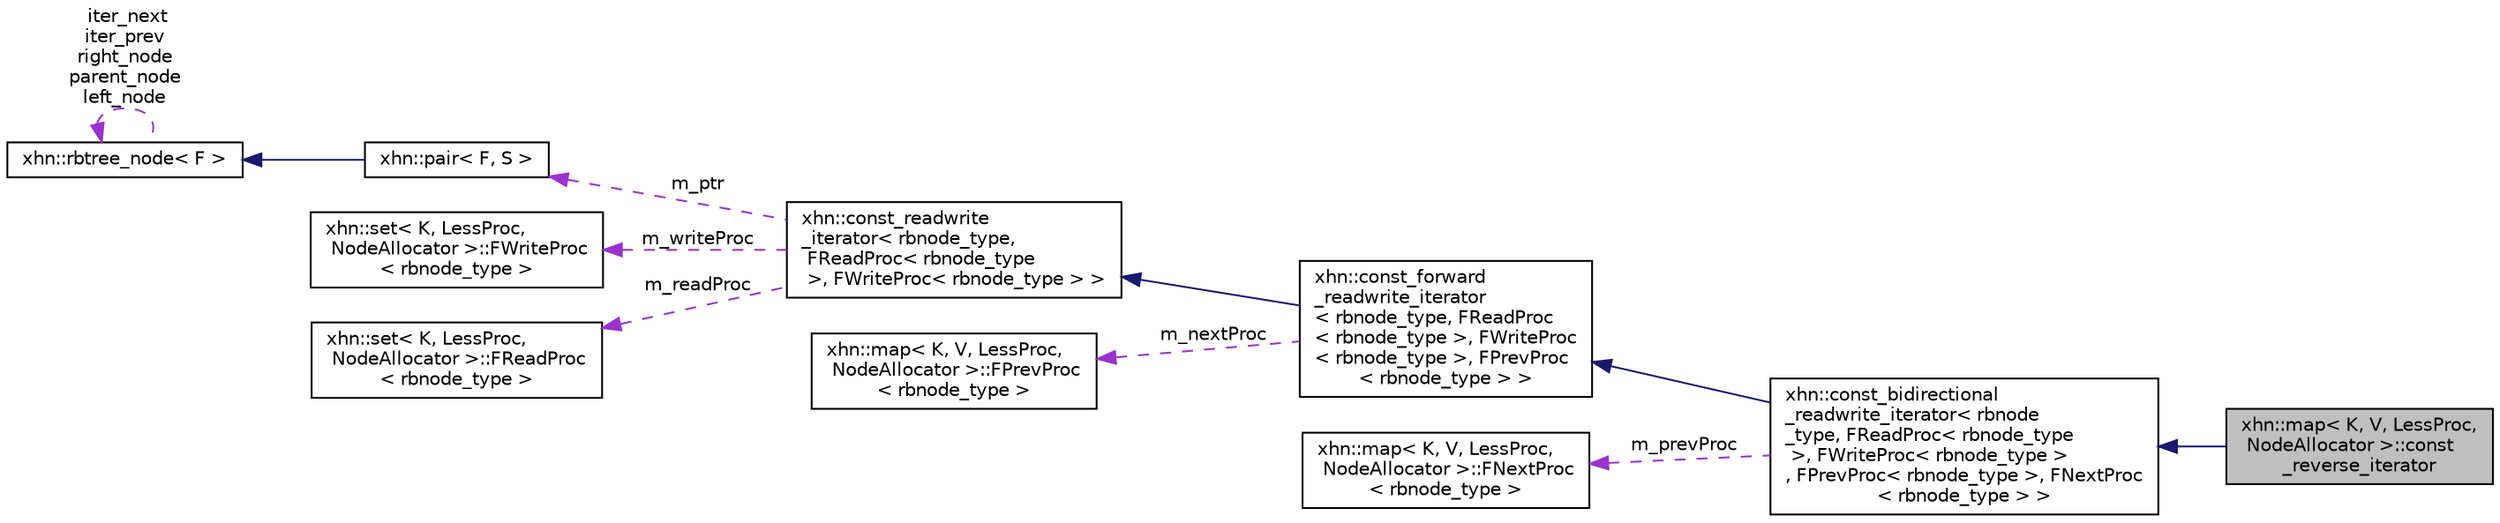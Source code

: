 digraph "xhn::map&lt; K, V, LessProc, NodeAllocator &gt;::const_reverse_iterator"
{
  edge [fontname="Helvetica",fontsize="10",labelfontname="Helvetica",labelfontsize="10"];
  node [fontname="Helvetica",fontsize="10",shape=record];
  rankdir="LR";
  Node1 [label="xhn::map\< K, V, LessProc,\l NodeAllocator \>::const\l_reverse_iterator",height=0.2,width=0.4,color="black", fillcolor="grey75", style="filled", fontcolor="black"];
  Node2 -> Node1 [dir="back",color="midnightblue",fontsize="10",style="solid",fontname="Helvetica"];
  Node2 [label="xhn::const_bidirectional\l_readwrite_iterator\< rbnode\l_type, FReadProc\< rbnode_type\l \>, FWriteProc\< rbnode_type \>\l, FPrevProc\< rbnode_type \>, FNextProc\l\< rbnode_type \> \>",height=0.2,width=0.4,color="black", fillcolor="white", style="filled",URL="$classxhn_1_1const__bidirectional__readwrite__iterator.html"];
  Node3 -> Node2 [dir="back",color="midnightblue",fontsize="10",style="solid",fontname="Helvetica"];
  Node3 [label="xhn::const_forward\l_readwrite_iterator\l\< rbnode_type, FReadProc\l\< rbnode_type \>, FWriteProc\l\< rbnode_type \>, FPrevProc\l\< rbnode_type \> \>",height=0.2,width=0.4,color="black", fillcolor="white", style="filled",URL="$classxhn_1_1const__forward__readwrite__iterator.html"];
  Node4 -> Node3 [dir="back",color="midnightblue",fontsize="10",style="solid",fontname="Helvetica"];
  Node4 [label="xhn::const_readwrite\l_iterator\< rbnode_type,\l FReadProc\< rbnode_type\l \>, FWriteProc\< rbnode_type \> \>",height=0.2,width=0.4,color="black", fillcolor="white", style="filled",URL="$classxhn_1_1const__readwrite__iterator.html"];
  Node5 -> Node4 [dir="back",color="darkorchid3",fontsize="10",style="dashed",label=" m_ptr" ,fontname="Helvetica"];
  Node5 [label="xhn::pair\< F, S \>",height=0.2,width=0.4,color="black", fillcolor="white", style="filled",URL="$classxhn_1_1pair.html"];
  Node6 -> Node5 [dir="back",color="midnightblue",fontsize="10",style="solid",fontname="Helvetica"];
  Node6 [label="xhn::rbtree_node\< F \>",height=0.2,width=0.4,color="black", fillcolor="white", style="filled",URL="$classxhn_1_1rbtree__node.html"];
  Node6 -> Node6 [dir="back",color="darkorchid3",fontsize="10",style="dashed",label=" iter_next\niter_prev\nright_node\nparent_node\nleft_node" ,fontname="Helvetica"];
  Node7 -> Node4 [dir="back",color="darkorchid3",fontsize="10",style="dashed",label=" m_writeProc" ,fontname="Helvetica"];
  Node7 [label="xhn::set\< K, LessProc,\l NodeAllocator \>::FWriteProc\l\< rbnode_type \>",height=0.2,width=0.4,color="black", fillcolor="white", style="filled",URL="$structxhn_1_1set_1_1_f_write_proc.html"];
  Node8 -> Node4 [dir="back",color="darkorchid3",fontsize="10",style="dashed",label=" m_readProc" ,fontname="Helvetica"];
  Node8 [label="xhn::set\< K, LessProc,\l NodeAllocator \>::FReadProc\l\< rbnode_type \>",height=0.2,width=0.4,color="black", fillcolor="white", style="filled",URL="$structxhn_1_1set_1_1_f_read_proc.html"];
  Node9 -> Node3 [dir="back",color="darkorchid3",fontsize="10",style="dashed",label=" m_nextProc" ,fontname="Helvetica"];
  Node9 [label="xhn::map\< K, V, LessProc,\l NodeAllocator \>::FPrevProc\l\< rbnode_type \>",height=0.2,width=0.4,color="black", fillcolor="white", style="filled",URL="$structxhn_1_1map_1_1_f_prev_proc.html"];
  Node10 -> Node2 [dir="back",color="darkorchid3",fontsize="10",style="dashed",label=" m_prevProc" ,fontname="Helvetica"];
  Node10 [label="xhn::map\< K, V, LessProc,\l NodeAllocator \>::FNextProc\l\< rbnode_type \>",height=0.2,width=0.4,color="black", fillcolor="white", style="filled",URL="$structxhn_1_1map_1_1_f_next_proc.html"];
}
